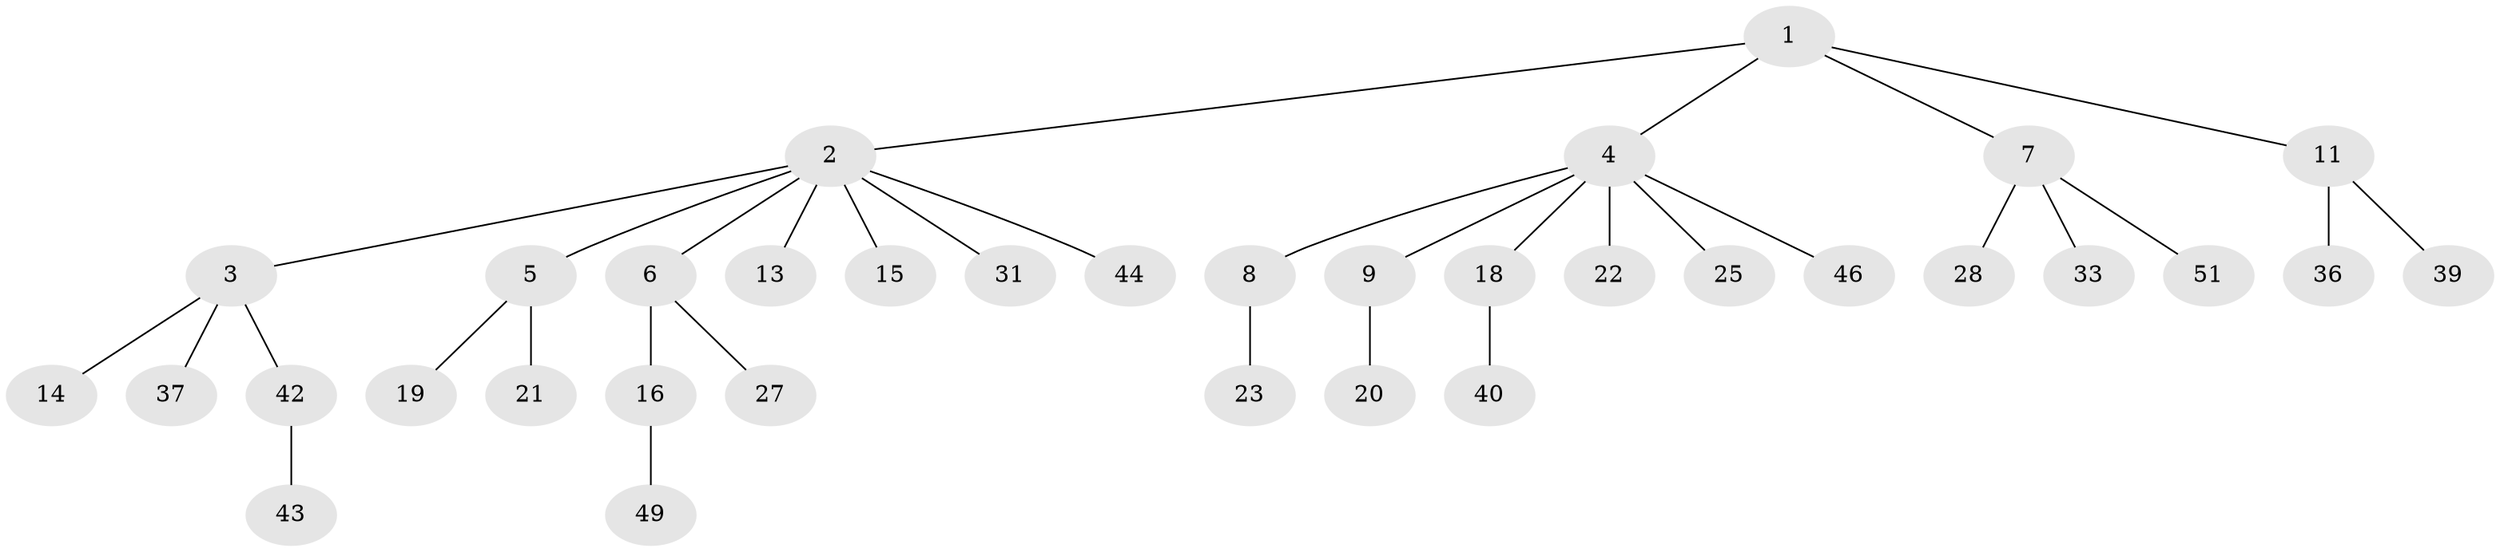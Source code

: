 // original degree distribution, {5: 0.038461538461538464, 7: 0.019230769230769232, 4: 0.038461538461538464, 6: 0.019230769230769232, 3: 0.1346153846153846, 2: 0.21153846153846154, 1: 0.5384615384615384}
// Generated by graph-tools (version 1.1) at 2025/42/03/06/25 10:42:04]
// undirected, 35 vertices, 34 edges
graph export_dot {
graph [start="1"]
  node [color=gray90,style=filled];
  1 [super="+32"];
  2 [super="+10"];
  3 [super="+34"];
  4 [super="+12"];
  5 [super="+17"];
  6 [super="+35"];
  7 [super="+26"];
  8 [super="+41"];
  9 [super="+38"];
  11 [super="+24"];
  13;
  14 [super="+30"];
  15;
  16 [super="+29"];
  18;
  19;
  20 [super="+52"];
  21 [super="+50"];
  22;
  23;
  25;
  27 [super="+47"];
  28;
  31;
  33;
  36;
  37;
  39;
  40 [super="+45"];
  42 [super="+48"];
  43;
  44;
  46;
  49;
  51;
  1 -- 2;
  1 -- 4;
  1 -- 7;
  1 -- 11;
  2 -- 3;
  2 -- 5;
  2 -- 6;
  2 -- 31;
  2 -- 44;
  2 -- 13;
  2 -- 15;
  3 -- 14;
  3 -- 37;
  3 -- 42;
  4 -- 8;
  4 -- 9;
  4 -- 18;
  4 -- 25;
  4 -- 46;
  4 -- 22;
  5 -- 19;
  5 -- 21;
  6 -- 16;
  6 -- 27;
  7 -- 28;
  7 -- 33;
  7 -- 51;
  8 -- 23;
  9 -- 20;
  11 -- 36;
  11 -- 39;
  16 -- 49;
  18 -- 40;
  42 -- 43;
}
